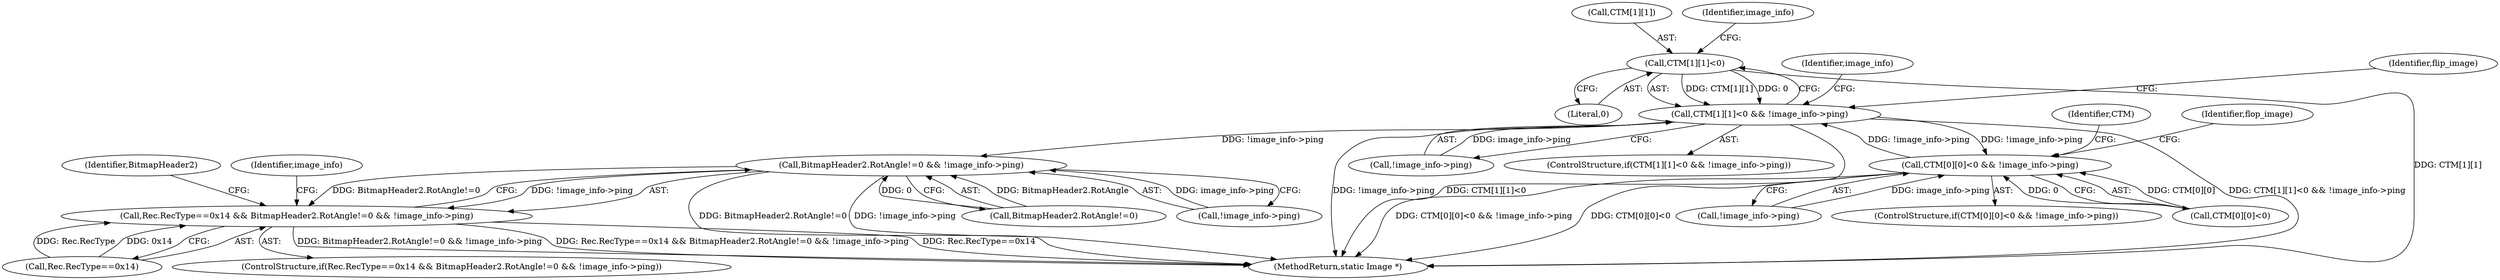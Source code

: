 digraph "0_ImageMagick_d9b2209a69ee90d8df81fb124eb66f593eb9f599_0@array" {
"1001671" [label="(Call,CTM[1][1]<0)"];
"1001670" [label="(Call,CTM[1][1]<0 && !image_info->ping)"];
"1001015" [label="(Call,BitmapHeader2.RotAngle!=0 && !image_info->ping)"];
"1001009" [label="(Call,Rec.RecType==0x14 && BitmapHeader2.RotAngle!=0 && !image_info->ping)"];
"1001631" [label="(Call,CTM[0][0]<0 && !image_info->ping)"];
"1001709" [label="(Identifier,image_info)"];
"1001016" [label="(Call,BitmapHeader2.RotAngle!=0)"];
"1001632" [label="(Call,CTM[0][0]<0)"];
"1001010" [label="(Call,Rec.RecType==0x14)"];
"1001639" [label="(Call,!image_info->ping)"];
"1001672" [label="(Call,CTM[1][1])"];
"1001678" [label="(Call,!image_info->ping)"];
"1001914" [label="(MethodReturn,static Image *)"];
"1001128" [label="(Identifier,image_info)"];
"1001685" [label="(Identifier,flip_image)"];
"1001677" [label="(Literal,0)"];
"1001631" [label="(Call,CTM[0][0]<0 && !image_info->ping)"];
"1001671" [label="(Call,CTM[1][1]<0)"];
"1001669" [label="(ControlStructure,if(CTM[1][1]<0 && !image_info->ping))"];
"1001009" [label="(Call,Rec.RecType==0x14 && BitmapHeader2.RotAngle!=0 && !image_info->ping)"];
"1001646" [label="(Identifier,flop_image)"];
"1001630" [label="(ControlStructure,if(CTM[0][0]<0 && !image_info->ping))"];
"1001680" [label="(Identifier,image_info)"];
"1001008" [label="(ControlStructure,if(Rec.RecType==0x14 && BitmapHeader2.RotAngle!=0 && !image_info->ping))"];
"1001015" [label="(Call,BitmapHeader2.RotAngle!=0 && !image_info->ping)"];
"1001674" [label="(Identifier,CTM)"];
"1001021" [label="(Call,!image_info->ping)"];
"1001029" [label="(Identifier,BitmapHeader2)"];
"1001670" [label="(Call,CTM[1][1]<0 && !image_info->ping)"];
"1001671" -> "1001670"  [label="AST: "];
"1001671" -> "1001677"  [label="CFG: "];
"1001672" -> "1001671"  [label="AST: "];
"1001677" -> "1001671"  [label="AST: "];
"1001680" -> "1001671"  [label="CFG: "];
"1001670" -> "1001671"  [label="CFG: "];
"1001671" -> "1001914"  [label="DDG: CTM[1][1]"];
"1001671" -> "1001670"  [label="DDG: CTM[1][1]"];
"1001671" -> "1001670"  [label="DDG: 0"];
"1001670" -> "1001669"  [label="AST: "];
"1001670" -> "1001678"  [label="CFG: "];
"1001678" -> "1001670"  [label="AST: "];
"1001685" -> "1001670"  [label="CFG: "];
"1001709" -> "1001670"  [label="CFG: "];
"1001670" -> "1001914"  [label="DDG: !image_info->ping"];
"1001670" -> "1001914"  [label="DDG: CTM[1][1]<0"];
"1001670" -> "1001914"  [label="DDG: CTM[1][1]<0 && !image_info->ping"];
"1001670" -> "1001015"  [label="DDG: !image_info->ping"];
"1001670" -> "1001631"  [label="DDG: !image_info->ping"];
"1001678" -> "1001670"  [label="DDG: image_info->ping"];
"1001631" -> "1001670"  [label="DDG: !image_info->ping"];
"1001015" -> "1001009"  [label="AST: "];
"1001015" -> "1001016"  [label="CFG: "];
"1001015" -> "1001021"  [label="CFG: "];
"1001016" -> "1001015"  [label="AST: "];
"1001021" -> "1001015"  [label="AST: "];
"1001009" -> "1001015"  [label="CFG: "];
"1001015" -> "1001914"  [label="DDG: !image_info->ping"];
"1001015" -> "1001914"  [label="DDG: BitmapHeader2.RotAngle!=0"];
"1001015" -> "1001009"  [label="DDG: BitmapHeader2.RotAngle!=0"];
"1001015" -> "1001009"  [label="DDG: !image_info->ping"];
"1001016" -> "1001015"  [label="DDG: BitmapHeader2.RotAngle"];
"1001016" -> "1001015"  [label="DDG: 0"];
"1001021" -> "1001015"  [label="DDG: image_info->ping"];
"1001009" -> "1001008"  [label="AST: "];
"1001009" -> "1001010"  [label="CFG: "];
"1001010" -> "1001009"  [label="AST: "];
"1001029" -> "1001009"  [label="CFG: "];
"1001128" -> "1001009"  [label="CFG: "];
"1001009" -> "1001914"  [label="DDG: BitmapHeader2.RotAngle!=0 && !image_info->ping"];
"1001009" -> "1001914"  [label="DDG: Rec.RecType==0x14 && BitmapHeader2.RotAngle!=0 && !image_info->ping"];
"1001009" -> "1001914"  [label="DDG: Rec.RecType==0x14"];
"1001010" -> "1001009"  [label="DDG: Rec.RecType"];
"1001010" -> "1001009"  [label="DDG: 0x14"];
"1001631" -> "1001630"  [label="AST: "];
"1001631" -> "1001632"  [label="CFG: "];
"1001631" -> "1001639"  [label="CFG: "];
"1001632" -> "1001631"  [label="AST: "];
"1001639" -> "1001631"  [label="AST: "];
"1001646" -> "1001631"  [label="CFG: "];
"1001674" -> "1001631"  [label="CFG: "];
"1001631" -> "1001914"  [label="DDG: CTM[0][0]<0 && !image_info->ping"];
"1001631" -> "1001914"  [label="DDG: CTM[0][0]<0"];
"1001632" -> "1001631"  [label="DDG: CTM[0][0]"];
"1001632" -> "1001631"  [label="DDG: 0"];
"1001639" -> "1001631"  [label="DDG: image_info->ping"];
}
